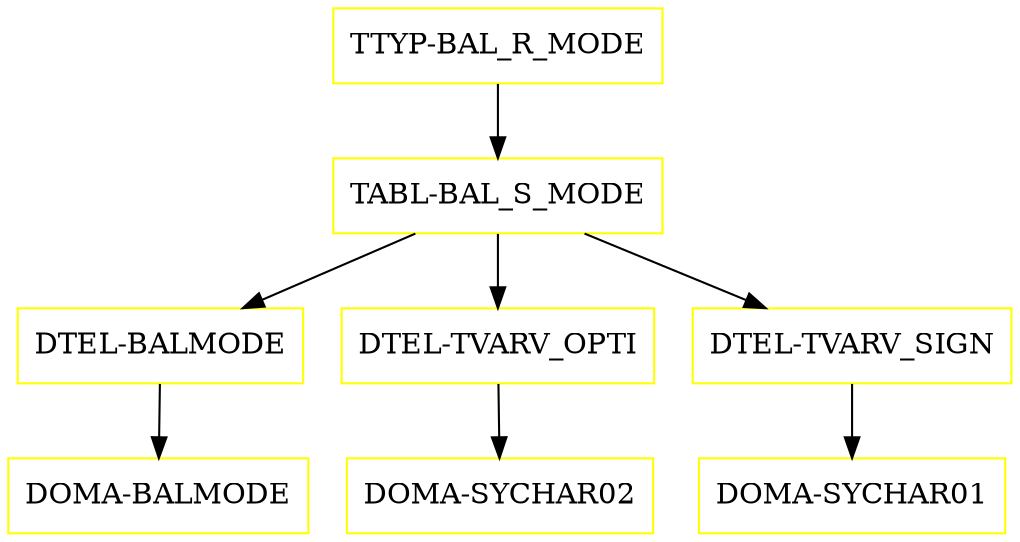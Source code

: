 digraph G {
  "TTYP-BAL_R_MODE" [shape=box,color=yellow];
  "TABL-BAL_S_MODE" [shape=box,color=yellow,URL="./TABL_BAL_S_MODE.html"];
  "DTEL-BALMODE" [shape=box,color=yellow,URL="./DTEL_BALMODE.html"];
  "DOMA-BALMODE" [shape=box,color=yellow,URL="./DOMA_BALMODE.html"];
  "DTEL-TVARV_OPTI" [shape=box,color=yellow,URL="./DTEL_TVARV_OPTI.html"];
  "DOMA-SYCHAR02" [shape=box,color=yellow,URL="./DOMA_SYCHAR02.html"];
  "DTEL-TVARV_SIGN" [shape=box,color=yellow,URL="./DTEL_TVARV_SIGN.html"];
  "DOMA-SYCHAR01" [shape=box,color=yellow,URL="./DOMA_SYCHAR01.html"];
  "TTYP-BAL_R_MODE" -> "TABL-BAL_S_MODE";
  "TABL-BAL_S_MODE" -> "DTEL-TVARV_SIGN";
  "TABL-BAL_S_MODE" -> "DTEL-TVARV_OPTI";
  "TABL-BAL_S_MODE" -> "DTEL-BALMODE";
  "DTEL-BALMODE" -> "DOMA-BALMODE";
  "DTEL-TVARV_OPTI" -> "DOMA-SYCHAR02";
  "DTEL-TVARV_SIGN" -> "DOMA-SYCHAR01";
}
